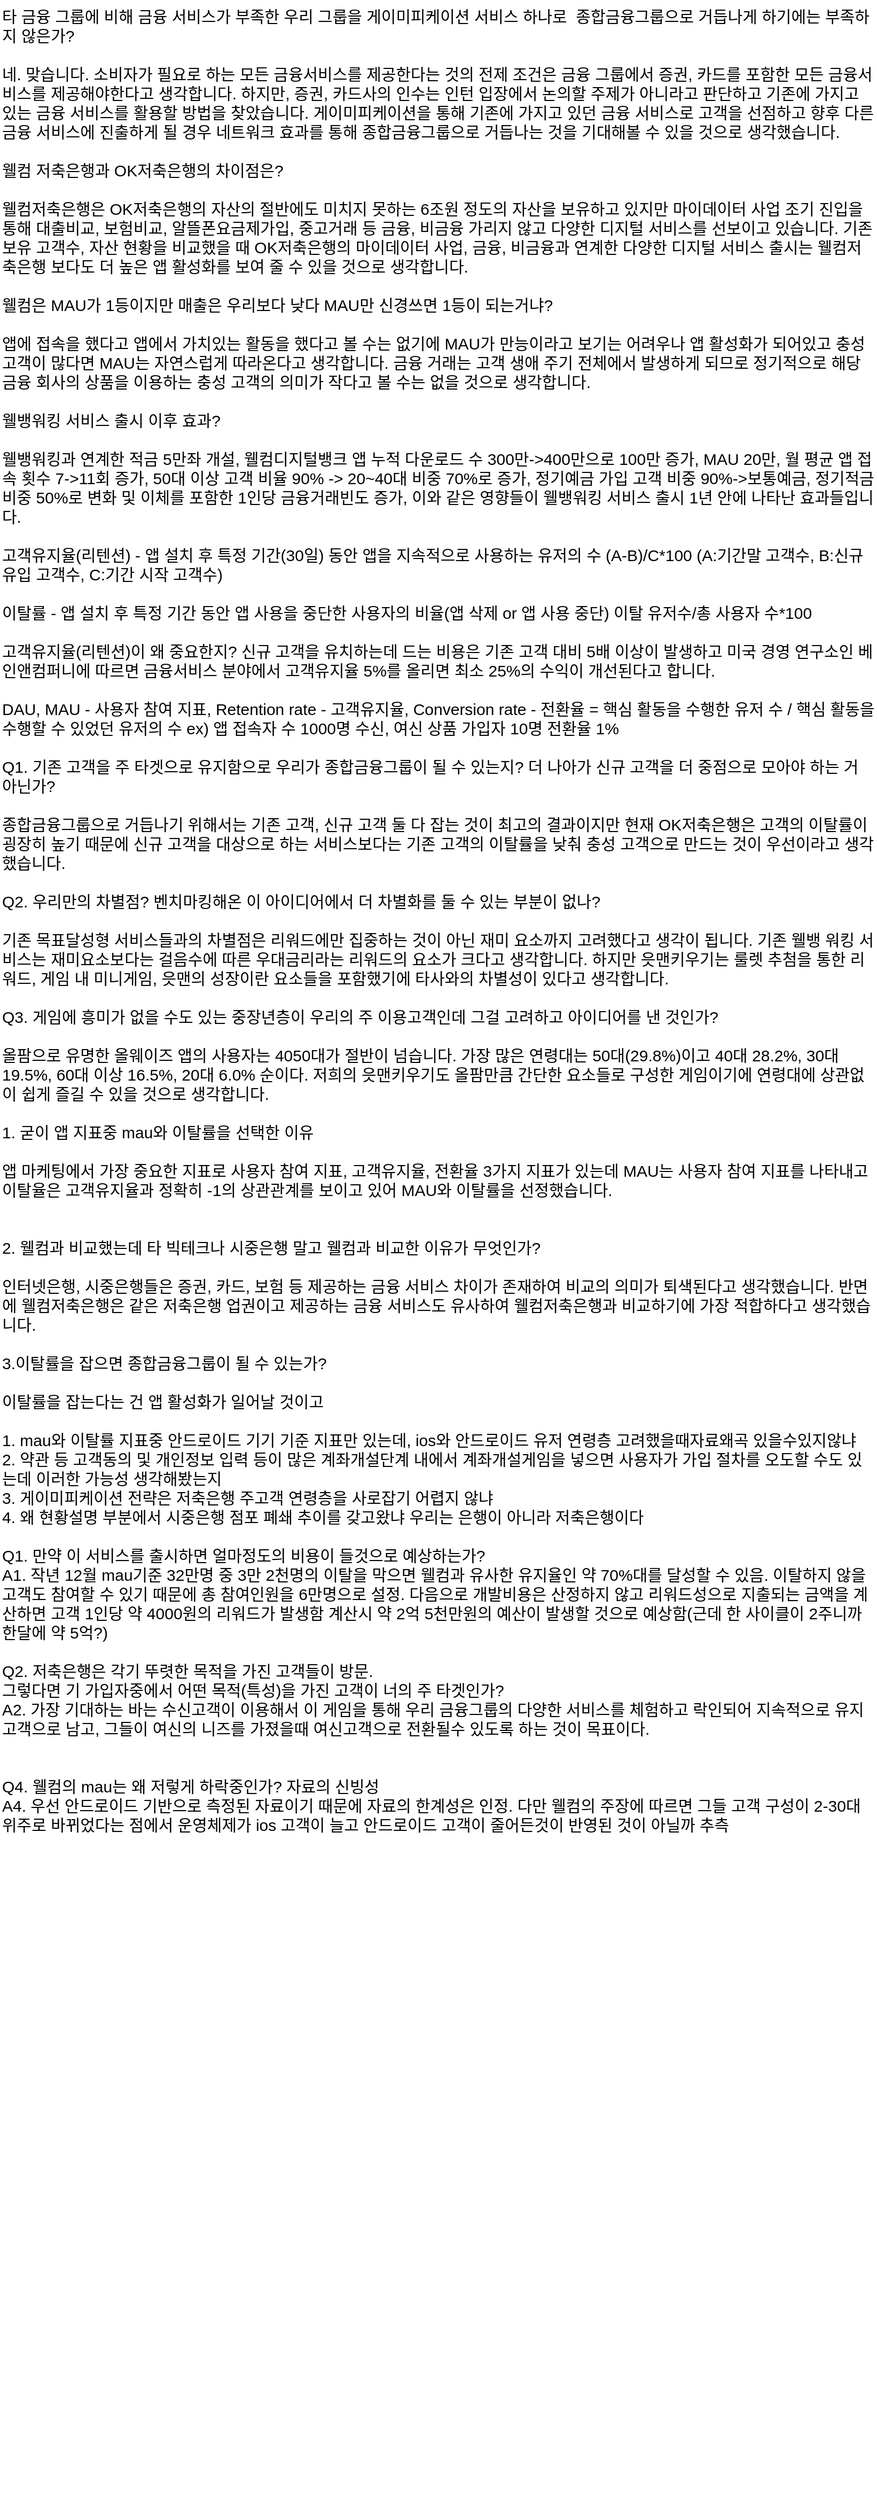 <mxfile version="22.1.21" type="github">
  <diagram name="페이지-1" id="JB-Fa8y8QE4pFSvhaT2N">
    <mxGraphModel dx="1434" dy="3084" grid="1" gridSize="10" guides="1" tooltips="1" connect="1" arrows="1" fold="1" page="1" pageScale="1" pageWidth="827" pageHeight="1169" math="0" shadow="0">
      <root>
        <mxCell id="0" />
        <mxCell id="1" parent="0" />
        <mxCell id="AWfFaUfJ7yot6-zXb4n6-1" value="타 금융 그룹에 비해 금융 서비스가 부족한 우리 그룹을 게이미피케이션 서비스 하나로  종합금융그룹으로 거듭나게 하기에는 부족하지 않은가?&#xa;&#xa;네. 맞습니다. 소비자가 필요로 하는 모든 금융서비스를 제공한다는 것의 전제 조건은 금융 그룹에서 증권, 카드를 포함한 모든 금융서비스를 제공해야한다고 생각합니다. 하지만, 증권, 카드사의 인수는 인턴 입장에서 논의할 주제가 아니라고 판단하고 기존에 가지고 있는 금융 서비스를 활용할 방법을 찾았습니다. 게이미피케이션을 통해 기존에 가지고 있던 금융 서비스로 고객을 선점하고 향후 다른 금융 서비스에 진출하게 될 경우 네트워크 효과를 통해 종합금융그룹으로 거듭나는 것을 기대해볼 수 있을 것으로 생각했습니다.&#xa;&#xa;웰컴 저축은행과 OK저축은행의 차이점은?&#xa;&#xa;웰컴저축은행은 OK저축은행의 자산의 절반에도 미치지 못하는 6조원 정도의 자산을 보유하고 있지만 마이데이터 사업 조기 진입을 통해 대출비교, 보험비교, 알뜰폰요금제가입, 중고거래 등 금융, 비금융 가리지 않고 다양한 디지털 서비스를 선보이고 있습니다. 기존 보유 고객수, 자산 현황을 비교했을 때 OK저축은행의 마이데이터 사업, 금융, 비금융과 연계한 다양한 디지털 서비스 출시는 웰컴저축은행 보다도 더 높은 앱 활성화를 보여 줄 수 있을 것으로 생각합니다.&#xa;&#xa;웰컴은 MAU가 1등이지만 매출은 우리보다 낮다 MAU만 신경쓰면 1등이 되는거냐?&#xa;&#xa;앱에 접속을 했다고 앱에서 가치있는 활동을 했다고 볼 수는 없기에 MAU가 만능이라고 보기는 어려우나 앱 활성화가 되어있고 충성 고객이 많다면 MAU는 자연스럽게 따라온다고 생각합니다. 금융 거래는 고객 생애 주기 전체에서 발생하게 되므로 정기적으로 해당 금융 회사의 상품을 이용하는 충성 고객의 의미가 작다고 볼 수는 없을 것으로 생각합니다.&#xa;&#xa;웰뱅워킹 서비스 출시 이후 효과?&#xa;&#xa;웰뱅워킹과 연계한 적금 5만좌 개설, 웰컴디지털뱅크 앱 누적 다운로드 수 300만-&gt;400만으로 100만 증가, MAU 20만, 월 평균 앱 접속 횟수 7-&gt;11회 증가, 50대 이상 고객 비율 90% -&gt; 20~40대 비중 70%로 증가, 정기예금 가입 고객 비중 90%-&gt;보통예금, 정기적금 비중 50%로 변화 및 이체를 포함한 1인당 금융거래빈도 증가, 이와 같은 영향들이 웰뱅워킹 서비스 출시 1년 안에 나타난 효과들입니다.&#xa;&#xa;고객유지율(리텐션) - 앱 설치 후 특정 기간(30일) 동안 앱을 지속적으로 사용하는 유저의 수 (A-B)/C*100 (A:기간말 고객수, B:신규 유입 고객수, C:기간 시작 고객수)&#xa;&#xa;이탈률 - 앱 설치 후 특정 기간 동안 앱 사용을 중단한 사용자의 비율(앱 삭제 or 앱 사용 중단) 이탈 유저수/총 사용자 수*100&#xa;&#xa;고객유지율(리텐션)이 왜 중요한지? 신규 고객을 유치하는데 드는 비용은 기존 고객 대비 5배 이상이 발생하고 미국 경영 연구소인 베인앤컴퍼니에 따르면 금융서비스 분야에서 고객유지율 5%를 올리면 최소 25%의 수익이 개선된다고 합니다.  &#xa;&#xa;DAU, MAU - 사용자 참여 지표, Retention rate - 고객유지율, Conversion rate - 전환율 = 핵심 활동을 수행한 유저 수 / 핵심 활동을 수행할 수 있었던 유저의 수 ex) 앱 접속자 수 1000명 수신, 여신 상품 가입자 10명 전환율 1%&#xa;&#xa;Q1. 기존 고객을 주 타겟으로 유지함으로 우리가 종합금융그룹이 될 수 있는지? 더 나아가 신규 고객을 더 중점으로 모아야 하는 거 아닌가? &#xa;&#xa;종합금융그룹으로 거듭나기 위해서는 기존 고객, 신규 고객 둘 다 잡는 것이 최고의 결과이지만 현재 OK저축은행은 고객의 이탈률이 굉장히 높기 때문에 신규 고객을 대상으로 하는 서비스보다는 기존 고객의 이탈률을 낮춰 충성 고객으로 만드는 것이 우선이라고 생각했습니다.&#xa;&#xa;Q2. 우리만의 차별점? 벤치마킹해온 이 아이디어에서 더 차별화를 둘 수 있는 부분이 없나? &#xa;&#xa;기존 목표달성형 서비스들과의 차별점은 리워드에만 집중하는 것이 아닌 재미 요소까지 고려했다고 생각이 됩니다. 기존 웰뱅 워킹 서비스는 재미요소보다는 걸음수에 따른 우대금리라는 리워드의 요소가 크다고 생각합니다. 하지만 읏맨키우기는 룰렛 추첨을 통한 리워드, 게임 내 미니게임, 읏맨의 성장이란 요소들을 포함했기에 타사와의 차별성이 있다고 생각합니다.&#xa;&#xa;Q3. 게임에 흥미가 없을 수도 있는 중장년층이 우리의 주 이용고객인데 그걸 고려하고 아이디어를 낸 것인가? &#xa;&#xa;올팜으로 유명한 올웨이즈 앱의 사용자는 4050대가 절반이 넘습니다. 가장 많은 연령대는 50대(29.8%)이고 40대 28.2%, 30대 19.5%, 60대 이상 16.5%, 20대 6.0% 순이다. 저희의 읏맨키우기도 올팜만큼 간단한 요소들로 구성한 게임이기에 연령대에 상관없이 쉽게 즐길 수 있을 것으로 생각합니다.&#xa;&#xa;1. 굳이 앱 지표중 mau와 이탈률을 선택한 이유&#xa;&#xa;앱 마케팅에서 가장 중요한 지표로 사용자 참여 지표, 고객유지율, 전환율 3가지 지표가 있는데 MAU는 사용자 참여 지표를 나타내고 이탈율은 고객유지율과 정확히 -1의 상관관계를 보이고 있어 MAU와 이탈률을 선정했습니다.&#xa;&#xa;&#xa;2. 웰컴과 비교했는데 타 빅테크나 시중은행 말고 웰컴과 비교한 이유가 무엇인가?&#xa;&#xa;인터넷은행, 시중은행들은 증권, 카드, 보험 등 제공하는 금융 서비스 차이가 존재하여 비교의 의미가 퇴색된다고 생각했습니다. 반면에 웰컴저축은행은 같은 저축은행 업권이고 제공하는 금융 서비스도 유사하여 웰컴저축은행과 비교하기에 가장 적합하다고 생각했습니다.&#xa;&#xa;3.이탈률을 잡으면 종합금융그룹이 될 수 있는가?&#xa;&#xa;이탈률을 잡는다는 건 앱 활성화가 일어날 것이고 &#xa;&#xa;1. mau와 이탈률 지표중 안드로이드 기기 기준 지표만 있는데, ios와 안드로이드 유저 연령층 고려했을때자료왜곡 있을수있지않냐&#xa;2. 약관 등 고객동의 및 개인정보 입력 등이 많은 계좌개설단계 내에서 계좌개설게임을 넣으면 사용자가 가입 절차를 오도할 수도 있는데 이러한 가능성 생각해봤는지&#xa;3. 게이미피케이션 전략은 저축은행 주고객 연령층을 사로잡기 어렵지 않냐&#xa;4. 왜 현황설명 부분에서 시중은행 점포 폐쇄 추이를 갖고왔냐 우리는 은행이 아니라 저축은행이다&#xa;&#xa;Q1. 만약 이 서비스를 출시하면 얼마정도의 비용이 들것으로 예상하는가?&#xa;A1. 작년 12월 mau기준 32만명 중 3만 2천명의 이탈을 막으면 웰컴과 유사한 유지율인 약 70%대를 달성할 수 있음. 이탈하지 않을 고객도 참여할 수 있기 때문에 총 참여인원을 6만명으로 설정. 다음으로 개발비용은 산정하지 않고 리워드성으로 지출되는 금액을 계산하면 고객 1인당 약 4000원의 리워드가 발생함 계산시 약 2억 5천만원의 예산이 발생할 것으로 예상함(근데 한 사이클이 2주니까 한달에 약 5억?)&#xa;&#xa;Q2. 저축은행은 각기 뚜렷한 목적을 가진 고객들이 방문. &#xa;그렇다면 기 가입자중에서 어떤 목적(특성)을 가진 고객이 너의 주 타겟인가?&#xa;A2. 가장 기대하는 바는 수신고객이 이용해서 이 게임을 통해 우리 금융그룹의 다양한 서비스를 체험하고 락인되어 지속적으로 유지고객으로 남고, 그들이 여신의 니즈를 가졌을때 여신고객으로 전환될수 있도록 하는 것이 목표이다. &#xa;&#xa;&#xa;Q4. 웰컴의 mau는 왜 저렇게 하락중인가? 자료의 신빙성&#xa;A4. 우선 안드로이드 기반으로 측정된 자료이기 때문에 자료의 한계성은 인정. 다만 웰컴의 주장에 따르면 그들 고객 구성이 2-30대 위주로 바뀌었다는 점에서 운영체제가 ios 고객이 늘고 안드로이드 고객이 줄어든것이 반영된 것이 아닐까 추측" style="text;whiteSpace=wrap;fontSize=15;" parent="1" vertex="1">
          <mxGeometry y="-2338" width="820" height="2338" as="geometry" />
        </mxCell>
      </root>
    </mxGraphModel>
  </diagram>
</mxfile>
